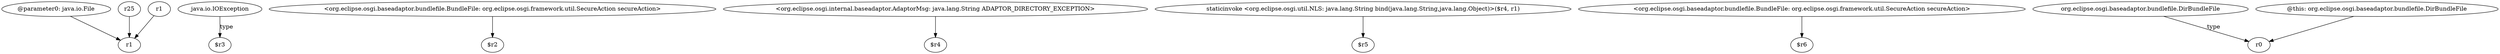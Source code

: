 digraph g {
0[label="@parameter0: java.io.File"]
1[label="r1"]
0->1[label=""]
2[label="java.io.IOException"]
3[label="$r3"]
2->3[label="type"]
4[label="<org.eclipse.osgi.baseadaptor.bundlefile.BundleFile: org.eclipse.osgi.framework.util.SecureAction secureAction>"]
5[label="$r2"]
4->5[label=""]
6[label="<org.eclipse.osgi.internal.baseadaptor.AdaptorMsg: java.lang.String ADAPTOR_DIRECTORY_EXCEPTION>"]
7[label="$r4"]
6->7[label=""]
8[label="staticinvoke <org.eclipse.osgi.util.NLS: java.lang.String bind(java.lang.String,java.lang.Object)>($r4, r1)"]
9[label="$r5"]
8->9[label=""]
10[label="r25"]
10->1[label=""]
11[label="<org.eclipse.osgi.baseadaptor.bundlefile.BundleFile: org.eclipse.osgi.framework.util.SecureAction secureAction>"]
12[label="$r6"]
11->12[label=""]
13[label="org.eclipse.osgi.baseadaptor.bundlefile.DirBundleFile"]
14[label="r0"]
13->14[label="type"]
15[label="r1"]
15->1[label=""]
16[label="@this: org.eclipse.osgi.baseadaptor.bundlefile.DirBundleFile"]
16->14[label=""]
}